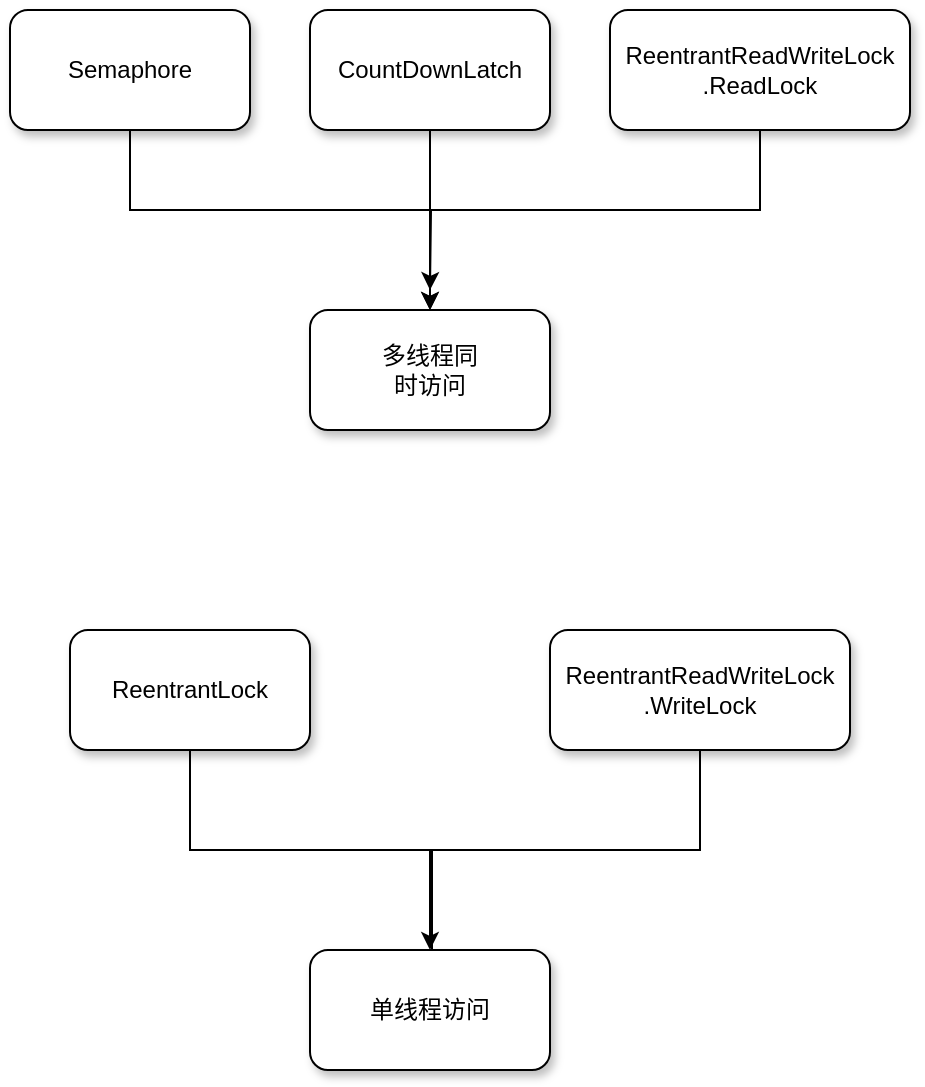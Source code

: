 <mxfile version="27.2.0">
  <diagram name="第 1 页" id="hnfEclHqnt2Ty1Wx41rC">
    <mxGraphModel dx="1025" dy="447" grid="1" gridSize="10" guides="1" tooltips="1" connect="1" arrows="1" fold="1" page="1" pageScale="1" pageWidth="827" pageHeight="1169" math="0" shadow="0">
      <root>
        <mxCell id="0" />
        <mxCell id="1" parent="0" />
        <mxCell id="s_h7NE4O6pJIe9wnOGZl-31" style="edgeStyle=orthogonalEdgeStyle;rounded=0;orthogonalLoop=1;jettySize=auto;html=1;exitX=0.5;exitY=1;exitDx=0;exitDy=0;" parent="1" source="s_h7NE4O6pJIe9wnOGZl-1" edge="1">
          <mxGeometry relative="1" as="geometry">
            <mxPoint x="400" y="340" as="targetPoint" />
          </mxGeometry>
        </mxCell>
        <mxCell id="s_h7NE4O6pJIe9wnOGZl-1" value="" style="rounded=1;whiteSpace=wrap;html=1;shadow=1;" parent="1" vertex="1">
          <mxGeometry x="190" y="200" width="120" height="60" as="geometry" />
        </mxCell>
        <mxCell id="s_h7NE4O6pJIe9wnOGZl-2" value="" style="rounded=1;whiteSpace=wrap;html=1;shadow=1;" parent="1" vertex="1">
          <mxGeometry x="340" y="200" width="120" height="60" as="geometry" />
        </mxCell>
        <mxCell id="s_h7NE4O6pJIe9wnOGZl-5" value="Semaphore" style="text;strokeColor=none;align=center;fillColor=none;html=1;verticalAlign=middle;whiteSpace=wrap;rounded=0;" parent="1" vertex="1">
          <mxGeometry x="220" y="215" width="60" height="30" as="geometry" />
        </mxCell>
        <mxCell id="s_h7NE4O6pJIe9wnOGZl-10" style="edgeStyle=orthogonalEdgeStyle;rounded=0;orthogonalLoop=1;jettySize=auto;html=1;exitX=0.5;exitY=1;exitDx=0;exitDy=0;exitPerimeter=0;" parent="1" source="s_h7NE4O6pJIe9wnOGZl-2" target="s_h7NE4O6pJIe9wnOGZl-8" edge="1">
          <mxGeometry relative="1" as="geometry">
            <mxPoint x="400" y="270" as="sourcePoint" />
          </mxGeometry>
        </mxCell>
        <mxCell id="s_h7NE4O6pJIe9wnOGZl-6" value="CountDownLatch" style="text;strokeColor=none;align=center;fillColor=none;html=1;verticalAlign=middle;whiteSpace=wrap;rounded=0;" parent="1" vertex="1">
          <mxGeometry x="345" y="215" width="110" height="30" as="geometry" />
        </mxCell>
        <mxCell id="s_h7NE4O6pJIe9wnOGZl-8" value="" style="rounded=1;whiteSpace=wrap;html=1;shadow=1;" parent="1" vertex="1">
          <mxGeometry x="340" y="350" width="120" height="60" as="geometry" />
        </mxCell>
        <mxCell id="s_h7NE4O6pJIe9wnOGZl-16" value="多线程同时访问" style="text;strokeColor=none;align=center;fillColor=none;html=1;verticalAlign=middle;whiteSpace=wrap;rounded=0;" parent="1" vertex="1">
          <mxGeometry x="370" y="365" width="60" height="30" as="geometry" />
        </mxCell>
        <mxCell id="s_h7NE4O6pJIe9wnOGZl-24" style="edgeStyle=orthogonalEdgeStyle;rounded=0;orthogonalLoop=1;jettySize=auto;html=1;exitX=0.5;exitY=1;exitDx=0;exitDy=0;entryX=0.5;entryY=0;entryDx=0;entryDy=0;" parent="1" source="s_h7NE4O6pJIe9wnOGZl-17" target="s_h7NE4O6pJIe9wnOGZl-23" edge="1">
          <mxGeometry relative="1" as="geometry" />
        </mxCell>
        <mxCell id="s_h7NE4O6pJIe9wnOGZl-17" value="" style="rounded=1;whiteSpace=wrap;html=1;shadow=1;" parent="1" vertex="1">
          <mxGeometry x="220" y="510" width="120" height="60" as="geometry" />
        </mxCell>
        <mxCell id="s_h7NE4O6pJIe9wnOGZl-18" value="" style="group" parent="1" vertex="1" connectable="0">
          <mxGeometry x="490" y="200" width="150" height="60" as="geometry" />
        </mxCell>
        <mxCell id="s_h7NE4O6pJIe9wnOGZl-3" value="" style="rounded=1;whiteSpace=wrap;html=1;shadow=1;" parent="s_h7NE4O6pJIe9wnOGZl-18" vertex="1">
          <mxGeometry width="150" height="60" as="geometry" />
        </mxCell>
        <mxCell id="s_h7NE4O6pJIe9wnOGZl-7" value="ReentrantReadWriteLock&lt;div&gt;.ReadLock&lt;/div&gt;" style="text;strokeColor=none;align=center;fillColor=none;html=1;verticalAlign=middle;whiteSpace=wrap;rounded=0;" parent="s_h7NE4O6pJIe9wnOGZl-18" vertex="1">
          <mxGeometry x="5" y="10" width="140" height="40" as="geometry" />
        </mxCell>
        <mxCell id="s_h7NE4O6pJIe9wnOGZl-22" value="ReentrantLock" style="text;strokeColor=none;align=center;fillColor=none;html=1;verticalAlign=middle;whiteSpace=wrap;rounded=0;" parent="1" vertex="1">
          <mxGeometry x="235" y="525" width="90" height="30" as="geometry" />
        </mxCell>
        <mxCell id="s_h7NE4O6pJIe9wnOGZl-27" style="edgeStyle=orthogonalEdgeStyle;rounded=0;orthogonalLoop=1;jettySize=auto;html=1;exitX=0.5;exitY=1;exitDx=0;exitDy=0;" parent="1" source="s_h7NE4O6pJIe9wnOGZl-20" edge="1">
          <mxGeometry relative="1" as="geometry">
            <mxPoint x="400" y="690" as="targetPoint" />
            <Array as="points">
              <mxPoint x="535" y="620" />
              <mxPoint x="401" y="620" />
            </Array>
          </mxGeometry>
        </mxCell>
        <mxCell id="s_h7NE4O6pJIe9wnOGZl-20" value="" style="rounded=1;whiteSpace=wrap;html=1;shadow=1;" parent="1" vertex="1">
          <mxGeometry x="460" y="510" width="150" height="60" as="geometry" />
        </mxCell>
        <mxCell id="s_h7NE4O6pJIe9wnOGZl-21" value="ReentrantReadWriteLock&lt;div&gt;.WriteLock&lt;/div&gt;" style="text;strokeColor=none;align=center;fillColor=none;html=1;verticalAlign=middle;whiteSpace=wrap;rounded=0;movable=1;resizable=1;rotatable=1;deletable=1;editable=1;locked=0;connectable=1;" parent="1" vertex="1">
          <mxGeometry x="465" y="520" width="140" height="40" as="geometry" />
        </mxCell>
        <mxCell id="s_h7NE4O6pJIe9wnOGZl-23" value="" style="rounded=1;whiteSpace=wrap;html=1;shadow=1;" parent="1" vertex="1">
          <mxGeometry x="340" y="670" width="120" height="60" as="geometry" />
        </mxCell>
        <mxCell id="s_h7NE4O6pJIe9wnOGZl-28" style="edgeStyle=orthogonalEdgeStyle;rounded=0;orthogonalLoop=1;jettySize=auto;html=1;entryX=0.5;entryY=0;entryDx=0;entryDy=0;" parent="1" source="s_h7NE4O6pJIe9wnOGZl-3" target="s_h7NE4O6pJIe9wnOGZl-8" edge="1">
          <mxGeometry relative="1" as="geometry">
            <Array as="points">
              <mxPoint x="565" y="300" />
              <mxPoint x="400" y="300" />
            </Array>
          </mxGeometry>
        </mxCell>
        <mxCell id="s_h7NE4O6pJIe9wnOGZl-32" value="单线程访问" style="text;strokeColor=none;align=center;fillColor=none;html=1;verticalAlign=middle;whiteSpace=wrap;rounded=0;" parent="1" vertex="1">
          <mxGeometry x="365" y="685" width="70" height="30" as="geometry" />
        </mxCell>
      </root>
    </mxGraphModel>
  </diagram>
</mxfile>
